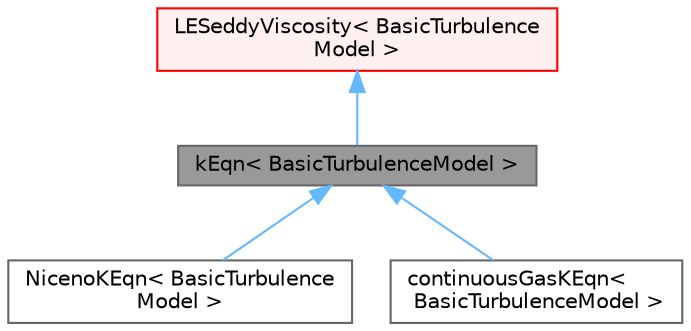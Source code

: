 digraph "kEqn&lt; BasicTurbulenceModel &gt;"
{
 // LATEX_PDF_SIZE
  bgcolor="transparent";
  edge [fontname=Helvetica,fontsize=10,labelfontname=Helvetica,labelfontsize=10];
  node [fontname=Helvetica,fontsize=10,shape=box,height=0.2,width=0.4];
  Node1 [id="Node000001",label="kEqn\< BasicTurbulenceModel \>",height=0.2,width=0.4,color="gray40", fillcolor="grey60", style="filled", fontcolor="black",tooltip="One equation eddy-viscosity model."];
  Node2 -> Node1 [id="edge1_Node000001_Node000002",dir="back",color="steelblue1",style="solid",tooltip=" "];
  Node2 [id="Node000002",label="LESeddyViscosity\< BasicTurbulence\lModel \>",height=0.2,width=0.4,color="red", fillcolor="#FFF0F0", style="filled",URL="$classFoam_1_1LESModels_1_1LESeddyViscosity.html",tooltip="Eddy viscosity LES SGS model base class."];
  Node1 -> Node8 [id="edge2_Node000001_Node000008",dir="back",color="steelblue1",style="solid",tooltip=" "];
  Node8 [id="Node000008",label="NicenoKEqn\< BasicTurbulence\lModel \>",height=0.2,width=0.4,color="gray40", fillcolor="white", style="filled",URL="$classFoam_1_1LESModels_1_1NicenoKEqn.html",tooltip="One-equation SGS model for the continuous phase in a two-phase system including bubble-generated turb..."];
  Node1 -> Node9 [id="edge3_Node000001_Node000009",dir="back",color="steelblue1",style="solid",tooltip=" "];
  Node9 [id="Node000009",label="continuousGasKEqn\<\l BasicTurbulenceModel \>",height=0.2,width=0.4,color="gray40", fillcolor="white", style="filled",URL="$classFoam_1_1LESModels_1_1continuousGasKEqn.html",tooltip="One-equation SGS model for the gas-phase in a two-phase system supporting phase-inversion."];
}

